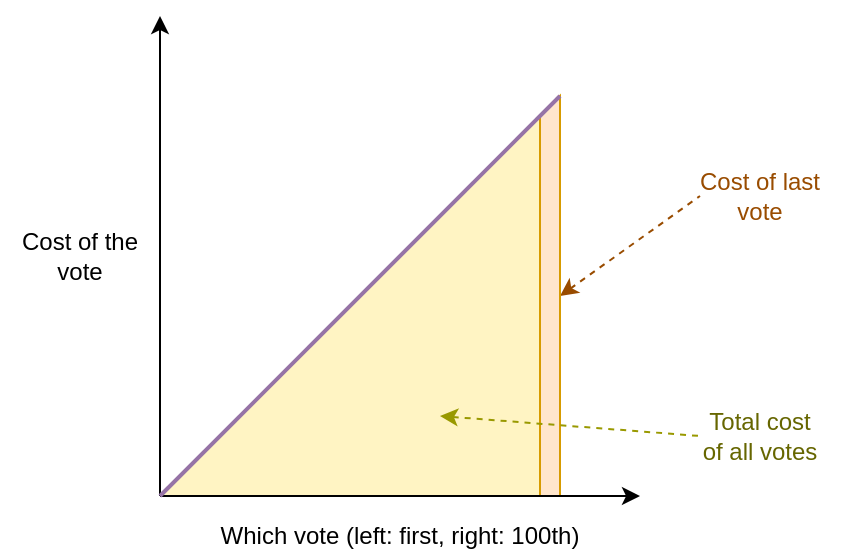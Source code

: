 <mxfile version="12.1.7" type="device" pages="1"><diagram id="NyftaixXLm07eKDHXyfI" name="Page-1"><mxGraphModel dx="1338" dy="802" grid="1" gridSize="10" guides="1" tooltips="1" connect="1" arrows="1" fold="1" page="1" pageScale="1" pageWidth="827" pageHeight="1169" math="0" shadow="0"><root><mxCell id="0"/><mxCell id="1" parent="0"/><mxCell id="0HGDhC61HoIQ3GlgB8FV-6" value="" style="shape=card;whiteSpace=wrap;html=1;strokeColor=none;size=252;fillColor=#FFF4C3;" vertex="1" parent="1"><mxGeometry x="200" y="210" width="190" height="190" as="geometry"/></mxCell><mxCell id="f0ZMpMfEmDGZ767_jBLE-1" value="" style="endArrow=classic;html=1;endFill=1;" parent="1" edge="1"><mxGeometry width="50" height="50" relative="1" as="geometry"><mxPoint x="200" y="400" as="sourcePoint"/><mxPoint x="200" y="160" as="targetPoint"/></mxGeometry></mxCell><mxCell id="f0ZMpMfEmDGZ767_jBLE-3" value="Which vote (left: first, right: 100th)" style="text;html=1;strokeColor=none;fillColor=none;align=center;verticalAlign=middle;whiteSpace=wrap;rounded=0;" parent="1" vertex="1"><mxGeometry x="200" y="410" width="240" height="20" as="geometry"/></mxCell><mxCell id="f0ZMpMfEmDGZ767_jBLE-4" value="Cost of the vote" style="text;html=1;strokeColor=none;fillColor=none;align=center;verticalAlign=middle;whiteSpace=wrap;rounded=0;" parent="1" vertex="1"><mxGeometry x="120" y="270" width="80" height="20" as="geometry"/></mxCell><mxCell id="0HGDhC61HoIQ3GlgB8FV-4" value="" style="endArrow=none;dashed=1;html=1;strokeWidth=1;exitX=1;exitY=0.5;exitDx=0;exitDy=0;exitPerimeter=0;startArrow=classic;startFill=1;strokeColor=#994C00;" edge="1" parent="1" source="0HGDhC61HoIQ3GlgB8FV-3"><mxGeometry width="50" height="50" relative="1" as="geometry"><mxPoint x="420" y="300" as="sourcePoint"/><mxPoint x="470" y="250" as="targetPoint"/></mxGeometry></mxCell><mxCell id="0HGDhC61HoIQ3GlgB8FV-5" value="&lt;font color=&quot;#994c00&quot;&gt;Cost of last vote&lt;/font&gt;" style="text;html=1;strokeColor=none;fillColor=none;align=center;verticalAlign=middle;whiteSpace=wrap;rounded=0;" vertex="1" parent="1"><mxGeometry x="460" y="240" width="80" height="20" as="geometry"/></mxCell><mxCell id="0HGDhC61HoIQ3GlgB8FV-3" value="" style="shape=card;whiteSpace=wrap;html=1;fillColor=#ffe6cc;strokeColor=#d79b00;" vertex="1" parent="1"><mxGeometry x="390" y="200" width="10" height="200" as="geometry"/></mxCell><mxCell id="f0ZMpMfEmDGZ767_jBLE-2" value="" style="endArrow=classic;html=1;endFill=1;" parent="1" edge="1"><mxGeometry width="50" height="50" relative="1" as="geometry"><mxPoint x="200" y="400" as="sourcePoint"/><mxPoint x="440" y="400" as="targetPoint"/></mxGeometry></mxCell><mxCell id="f0ZMpMfEmDGZ767_jBLE-6" value="" style="endArrow=none;html=1;fillColor=#e1d5e7;strokeColor=#9673a6;strokeWidth=2;" parent="1" edge="1"><mxGeometry width="50" height="50" relative="1" as="geometry"><mxPoint x="200" y="400" as="sourcePoint"/><mxPoint x="400" y="200" as="targetPoint"/></mxGeometry></mxCell><mxCell id="0HGDhC61HoIQ3GlgB8FV-7" value="" style="endArrow=none;dashed=1;html=1;strokeWidth=1;startArrow=classic;startFill=1;strokeColor=#999900;" edge="1" parent="1"><mxGeometry width="50" height="50" relative="1" as="geometry"><mxPoint x="340" y="360" as="sourcePoint"/><mxPoint x="470" y="370" as="targetPoint"/></mxGeometry></mxCell><mxCell id="0HGDhC61HoIQ3GlgB8FV-8" value="&lt;font color=&quot;#666600&quot;&gt;Total cost of all votes&lt;/font&gt;" style="text;html=1;strokeColor=none;fillColor=none;align=center;verticalAlign=middle;whiteSpace=wrap;rounded=0;" vertex="1" parent="1"><mxGeometry x="470" y="360" width="60" height="20" as="geometry"/></mxCell></root></mxGraphModel></diagram></mxfile>